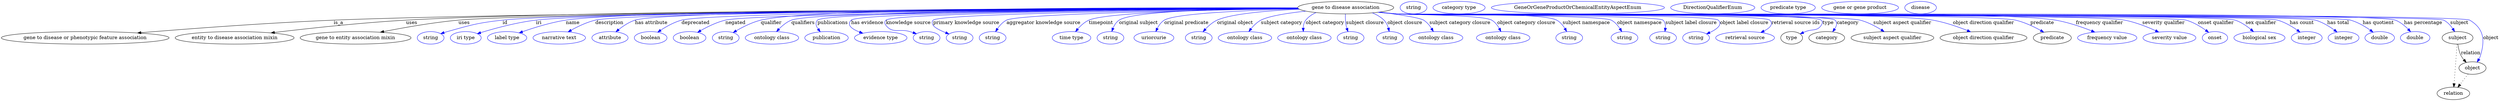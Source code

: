 digraph {
	graph [bb="0,0,7180.1,283"];
	node [label="\N"];
	"gene to disease association"	[height=0.5,
		label="gene to disease association",
		pos="3866.1,265",
		width=3.8274];
	"gene to disease or phenotypic feature association"	[height=0.5,
		pos="241.13,178",
		width=6.698];
	"gene to disease association" -> "gene to disease or phenotypic feature association"	[label=is_a,
		lp="970.13,221.5",
		pos="e,391.64,192.06 3728.8,263.4 3228.7,261.06 1506.2,251.52 956.13,229 765.5,221.19 546.75,204.8 401.93,192.91"];
	"entity to disease association mixin"	[height=0.5,
		pos="671.13,178",
		width=4.7482];
	"gene to disease association" -> "entity to disease association mixin"	[label=uses,
		lp="1180.6,221.5",
		pos="e,775.74,192.31 3728.4,263.82 3251.3,262.96 1670.9,257.92 1164.1,229 1034.2,221.58 885.62,205.47 785.85,193.53"];
	"gene to entity association mixin"	[height=0.5,
		pos="1019.1,178",
		width=4.4232];
	"gene to disease association" -> "gene to entity association mixin"	[label=uses,
		lp="1331.6,221.5",
		pos="e,1090.2,194.16 3728.8,263.35 3233.5,260.84 1555.3,250.8 1315.1,229 1241.9,222.35 1159.5,207.85 1100.2,196.16"];
	id	[color=blue,
		height=0.5,
		label=string,
		pos="1235.1,178",
		width=1.0652];
	"gene to disease association" -> id	[color=blue,
		label=id,
		lp="1449.1,221.5",
		pos="e,1264.1,189.98 3728.6,263.54 3249.3,261.74 1668.8,253.93 1442.1,229 1370.4,221.11 1352.6,215.43 1283.1,196 1280,195.13 1276.8,194.17 \
1273.6,193.15",
		style=solid];
	iri	[color=blue,
		height=0.5,
		label="iri type",
		pos="1336.1,178",
		width=1.2277];
	"gene to disease association" -> iri	[color=blue,
		label=iri,
		lp="1546.1,221.5",
		pos="e,1369.2,189.94 3728.5,263.56 3261.5,261.84 1754.8,254.36 1538.1,229 1482.2,222.46 1419.5,205.36 1379.1,192.98",
		style=solid];
	name	[color=blue,
		height=0.5,
		label="label type",
		pos="1455.1,178",
		width=1.5707];
	"gene to disease association" -> name	[color=blue,
		label=name,
		lp="1643.1,221.5",
		pos="e,1489.6,192.28 3728.3,264.04 3272.3,263.87 1830.1,260.8 1623.1,229 1580,222.38 1532.5,207.49 1499,195.68",
		style=solid];
	description	[color=blue,
		height=0.5,
		label="narrative text",
		pos="1605.1,178",
		width=2.0943];
	"gene to disease association" -> description	[color=blue,
		label=description,
		lp="1748.6,221.5",
		pos="e,1630.2,195.03 3728.6,263.41 3268.4,261.21 1806.3,252.41 1708.1,229 1683.8,223.19 1658.4,210.98 1639,200.08",
		style=solid];
	"has attribute"	[color=blue,
		height=0.5,
		label=attribute,
		pos="1750.1,178",
		width=1.4443];
	"gene to disease association" -> "has attribute"	[color=blue,
		label="has attribute",
		lp="1869.1,221.5",
		pos="e,1767.2,195.23 3728.4,263.84 3284.1,263.04 1912.6,258.19 1822.1,229 1804.9,223.44 1788.1,212.26 1775.1,201.87",
		style=solid];
	deprecated	[color=blue,
		height=0.5,
		label=boolean,
		pos="1867.1,178",
		width=1.2999];
	"gene to disease association" -> deprecated	[color=blue,
		label=deprecated,
		lp="1996.6,221.5",
		pos="e,1887.4,194.28 3728.7,263.32 3304.8,260.99 2041.3,252.11 1956.1,229 1934.6,223.16 1912.8,211 1896.1,200.13",
		style=solid];
	negated	[color=blue,
		height=0.5,
		label=boolean,
		pos="1979.1,178",
		width=1.2999];
	"gene to disease association" -> negated	[color=blue,
		label=negated,
		lp="2110.1,221.5",
		pos="e,2001.9,193.8 3729.2,262.94 3325.1,259.58 2160.7,248.28 2081.1,229 2056.1,222.95 2030.2,210.09 2010.7,198.94",
		style=solid];
	qualifier	[color=blue,
		height=0.5,
		label=string,
		pos="2082.1,178",
		width=1.0652];
	"gene to disease association" -> qualifier	[color=blue,
		label=qualifier,
		lp="2213.1,221.5",
		pos="e,2103.5,193.07 3728.1,264.58 3352.6,265.67 2331,265.21 2183.1,229 2157.9,222.81 2131.6,209.57 2112.2,198.26",
		style=solid];
	qualifiers	[color=blue,
		height=0.5,
		label="ontology class",
		pos="2215.1,178",
		width=2.1304];
	"gene to disease association" -> qualifiers	[color=blue,
		label=qualifiers,
		lp="2304.6,221.5",
		pos="e,2228.3,195.88 3728.7,263.57 3354.1,262.04 2338.3,255.47 2271.1,229 2257.4,223.59 2244.9,213.2 2235.2,203.28",
		style=solid];
	publications	[color=blue,
		height=0.5,
		label=publication,
		pos="2372.1,178",
		width=1.7332];
	"gene to disease association" -> publications	[color=blue,
		label=publications,
		lp="2390.1,221.5",
		pos="e,2354.2,195.39 3728.7,263.36 3359.2,261.31 2370.1,253.55 2346.1,229 2339.1,221.79 2341.9,212.28 2347.8,203.49",
		style=solid];
	"has evidence"	[color=blue,
		height=0.5,
		label="evidence type",
		pos="2528.1,178",
		width=2.0943];
	"gene to disease association" -> "has evidence"	[color=blue,
		label="has evidence",
		lp="2489.6,221.5",
		pos="e,2476.8,191.35 3729,263.14 3376.5,260.59 2465.4,251.81 2443.1,229 2429.3,214.79 2445.4,203.2 2467.2,194.77",
		style=solid];
	"knowledge source"	[color=blue,
		height=0.5,
		label=string,
		pos="2660.1,178",
		width=1.0652];
	"gene to disease association" -> "knowledge source"	[color=blue,
		label="knowledge source",
		lp="2607.6,221.5",
		pos="e,2630.8,189.83 3729.2,262.87 3395.1,259.79 2563.6,250.03 2543.1,229 2538.5,224.22 2539.1,219.28 2543.1,214 2562.5,188.92 2581.8,\
205.3 2612.1,196 2615.1,195.1 2618.1,194.12 2621.2,193.11",
		style=solid];
	"primary knowledge source"	[color=blue,
		height=0.5,
		label=string,
		pos="2755.1,178",
		width=1.0652];
	"gene to disease association" -> "primary knowledge source"	[color=blue,
		label="primary knowledge source",
		lp="2774.1,221.5",
		pos="e,2724.6,189.23 3729.5,262.44 3421.3,258.6 2697.2,247.62 2679.1,229 2674.5,224.22 2675.5,219.61 2679.1,214 2683.6,207 2699.3,199.25 \
2715.3,192.84",
		style=solid];
	"aggregator knowledge source"	[color=blue,
		height=0.5,
		label=string,
		pos="2850.1,178",
		width=1.0652];
	"gene to disease association" -> "aggregator knowledge source"	[color=blue,
		label="aggregator knowledge source",
		lp="2996.6,221.5",
		pos="e,2858.5,195.7 3730.1,262.11 3470.5,258.09 2926.9,247.51 2890.1,229 2879.3,223.57 2870.5,213.73 2863.9,204.21",
		style=solid];
	timepoint	[color=blue,
		height=0.5,
		label="time type",
		pos="3077.1,178",
		width=1.5346];
	"gene to disease association" -> timepoint	[color=blue,
		label=timepoint,
		lp="3162.1,221.5",
		pos="e,3088.6,195.72 3729.2,262.83 3530.6,260.33 3180.5,252.6 3127.1,229 3114.7,223.49 3103.6,213.37 3095.1,203.66",
		style=solid];
	"original subject"	[color=blue,
		height=0.5,
		label=string,
		pos="3189.1,178",
		width=1.0652];
	"gene to disease association" -> "original subject"	[color=blue,
		label="original subject",
		lp="3270.1,221.5",
		pos="e,3193,196.4 3728.3,263.9 3549.6,262.66 3255.9,256.41 3214.1,229 3205.9,223.61 3200.3,214.65 3196.5,205.79",
		style=solid];
	"original predicate"	[color=blue,
		height=0.5,
		label=uriorcurie,
		pos="3314.1,178",
		width=1.5887];
	"gene to disease association" -> "original predicate"	[color=blue,
		label="original predicate",
		lp="3407.6,221.5",
		pos="e,3319.6,195.94 3730.8,261.38 3587.2,257.58 3376.4,248.7 3344.1,229 3335.2,223.51 3328.5,214.24 3323.8,205.17",
		style=solid];
	"original object"	[color=blue,
		height=0.5,
		label=string,
		pos="3443.1,178",
		width=1.0652];
	"gene to disease association" -> "original object"	[color=blue,
		label="original object",
		lp="3547.6,221.5",
		pos="e,3455.6,195.51 3732.4,260.43 3644.1,256.36 3537.3,247.64 3496.1,229 3483.2,223.15 3471.5,212.84 3462.3,203.1",
		style=solid];
	"subject category"	[color=blue,
		height=0.5,
		label="ontology class",
		pos="3576.1,178",
		width=2.1304];
	"gene to disease association" -> "subject category"	[color=blue,
		label="subject category",
		lp="3681.6,221.5",
		pos="e,3587.3,196.24 3751.6,254.96 3699.7,249.37 3644.8,240.94 3622.1,229 3611,223.13 3601.1,213.47 3593.4,204.19",
		style=solid];
	"object category"	[color=blue,
		height=0.5,
		label="ontology class",
		pos="3747.1,178",
		width=2.1304];
	"gene to disease association" -> "object category"	[color=blue,
		label="object category",
		lp="3806.6,221.5",
		pos="e,3744,196.05 3780.4,250.76 3769.1,245.62 3758.8,238.59 3751.1,229 3746,222.68 3744.1,214.34 3743.8,206.28",
		style=solid];
	"subject closure"	[color=blue,
		height=0.5,
		label=string,
		pos="3880.1,178",
		width=1.0652];
	"gene to disease association" -> "subject closure"	[color=blue,
		label="subject closure",
		lp="3921.6,221.5",
		pos="e,3872.6,195.76 3865.1,246.73 3864.8,237.03 3865.1,224.75 3867.1,214 3867.7,211.13 3868.4,208.19 3869.3,205.3",
		style=solid];
	"object closure"	[color=blue,
		height=0.5,
		label=string,
		pos="3993.1,178",
		width=1.0652];
	"gene to disease association" -> "object closure"	[color=blue,
		label="object closure",
		lp="4036.1,221.5",
		pos="e,3991.2,196.38 3942.6,249.97 3955,244.97 3966.8,238.19 3976.1,229 3982.4,222.88 3986.3,214.4 3988.8,206.15",
		style=solid];
	"subject category closure"	[color=blue,
		height=0.5,
		label="ontology class",
		pos="4126.1,178",
		width=2.1304];
	"gene to disease association" -> "subject category closure"	[color=blue,
		label="subject category closure",
		lp="4194.6,221.5",
		pos="e,4118.3,196.15 3963.8,252.27 4019,245.03 4079,235.85 4090.1,229 4099.6,223.21 4107.3,213.92 4113.1,204.92",
		style=solid];
	"object category closure"	[color=blue,
		height=0.5,
		label="ontology class",
		pos="4319.1,178",
		width=2.1304];
	"gene to disease association" -> "object category closure"	[color=blue,
		label="object category closure",
		lp="4385.6,221.5",
		pos="e,4312.7,195.99 3962.9,252.12 3979.7,250.26 3996.9,248.47 4013.1,247 4043.4,244.25 4259.8,244.28 4286.1,229 4295.6,223.51 4302.8,\
214.11 4308.1,204.94",
		style=solid];
	"subject namespace"	[color=blue,
		height=0.5,
		label=string,
		pos="4509.1,178",
		width=1.0652];
	"gene to disease association" -> "subject namespace"	[color=blue,
		label="subject namespace",
		lp="4558.1,221.5",
		pos="e,4501.8,196.13 3961.3,251.92 3978.5,250.04 3996.4,248.3 4013.1,247 4064.1,243.06 4428.1,253.21 4473.1,229 4483.1,223.63 4491,214.12 \
4496.8,204.83",
		style=solid];
	"object namespace"	[color=blue,
		height=0.5,
		label=string,
		pos="4668.1,178",
		width=1.0652];
	"gene to disease association" -> "object namespace"	[color=blue,
		label="object namespace",
		lp="4711.1,221.5",
		pos="e,4660.4,195.7 3960.5,251.87 3978,249.97 3996.1,248.23 4013.1,247 4047.3,244.53 4599.6,244.68 4630.1,229 4640.6,223.63 4648.9,213.94 \
4655.1,204.51",
		style=solid];
	"subject label closure"	[color=blue,
		height=0.5,
		label=string,
		pos="4779.1,178",
		width=1.0652];
	"gene to disease association" -> "subject label closure"	[color=blue,
		label="subject label closure",
		lp="4860.1,221.5",
		pos="e,4784.6,196.09 3960.1,251.83 3977.7,249.92 3996,248.19 4013.1,247 4034.4,245.53 4764.3,244.23 4779.1,229 4785,223 4786.4,214.39 \
4785.9,206.01",
		style=solid];
	"object label closure"	[color=blue,
		height=0.5,
		label=string,
		pos="4874.1,178",
		width=1.0652];
	"gene to disease association" -> "object label closure"	[color=blue,
		label="object label closure",
		lp="5012.6,221.5",
		pos="e,4904.2,189.29 3960.1,251.78 3977.7,249.87 3996,248.16 4013.1,247 4038.8,245.27 4920.1,247.35 4938.1,229 4951.2,215.64 4933.6,202.7 \
4913.5,193.33",
		style=solid];
	"retrieval source ids"	[color=blue,
		height=0.5,
		label="retrieval source",
		pos="5015.1,178",
		width=2.347];
	"gene to disease association" -> "retrieval source ids"	[color=blue,
		label="retrieval source ids",
		lp="5160.6,221.5",
		pos="e,5060.3,193.47 3959.7,251.78 3977.4,249.87 3995.8,248.14 4013.1,247 4042.9,245.04 5065.2,250.25 5086.1,229 5097.7,217.19 5086.3,\
206.31 5069.5,197.74",
		style=solid];
	type	[height=0.5,
		pos="5149.1,178",
		width=0.86659];
	"gene to disease association" -> type	[color=blue,
		label=type,
		lp="5254.1,221.5",
		pos="e,5173.8,189.27 3959.7,251.75 3977.4,249.84 3995.8,248.13 4013.1,247 4047,244.8 5210.3,253.16 5234.1,229 5238.8,224.25 5237.8,219.54 \
5234.1,214 5222.4,196.46 5209.7,204.05 5190.1,196 5187.9,195.08 5185.6,194.14 5183.3,193.18",
		style=solid];
	category	[height=0.5,
		pos="5250.1,178",
		width=1.4263];
	"gene to disease association" -> category	[color=blue,
		label=category,
		lp="5310.6,221.5",
		pos="e,5266.7,195.04 3959.7,251.75 3977.4,249.83 3995.8,248.12 4013.1,247 4048.1,244.73 5249.5,253.95 5274.1,229 5281.2,221.83 5278.5,\
212.17 5272.8,203.26",
		style=solid];
	"subject aspect qualifier"	[height=0.5,
		pos="5438.1,178",
		width=3.3039];
	"gene to disease association" -> "subject aspect qualifier"	[color=blue,
		label="subject aspect qualifier",
		lp="5467.6,221.5",
		pos="e,5414.9,195.78 3959.7,251.74 3977.4,249.82 3995.8,248.11 4013.1,247 4087,242.24 5274.5,247.73 5346.1,229 5367.5,223.4 5389.4,211.82 \
5406.4,201.21",
		style=solid];
	"object direction qualifier"	[height=0.5,
		pos="5700.1,178",
		width=3.4664];
	"gene to disease association" -> "object direction qualifier"	[color=blue,
		label="object direction qualifier",
		lp="5700.1,221.5",
		pos="e,5663.4,195.32 3959.7,251.71 3977.4,249.8 3995.8,248.1 4013.1,247 4184.1,236.14 5386.3,258.3 5555.1,229 5589.2,223.09 5625.9,210.34 \
5653.9,199.19",
		style=solid];
	predicate	[height=0.5,
		pos="5897.1,178",
		width=1.5165];
	"gene to disease association" -> predicate	[color=blue,
		label=predicate,
		lp="5869.1,221.5",
		pos="e,5872.8,194.35 3959.3,251.73 3977.1,249.81 3995.7,248.09 4013.1,247 4111.8,240.81 5695.8,251.27 5792.1,229 5817.5,223.12 5844.1,\
210.44 5864.1,199.32",
		style=solid];
	"frequency qualifier"	[color=blue,
		height=0.5,
		label="frequency value",
		pos="6055.1,178",
		width=2.3651];
	"gene to disease association" -> "frequency qualifier"	[color=blue,
		label="frequency qualifier",
		lp="6034.1,221.5",
		pos="e,6019.8,194.49 3959.3,251.72 3977.1,249.8 3995.7,248.09 4013.1,247 4223.2,233.89 5699.6,264.12 5907.1,229 5942.8,222.96 5981.5,\
209.64 6010.4,198.26",
		style=solid];
	"severity qualifier"	[color=blue,
		height=0.5,
		label="severity value",
		pos="6234.1,178",
		width=2.1123];
	"gene to disease association" -> "severity qualifier"	[color=blue,
		label="severity qualifier",
		lp="6218.1,221.5",
		pos="e,6203.5,194.62 3959.3,251.71 3977.1,249.79 3995.7,248.08 4013.1,247 4129.2,239.81 5992,251.02 6106.1,229 6136.7,223.1 6169.4,210.2 \
6194.1,198.98",
		style=solid];
	"onset qualifier"	[color=blue,
		height=0.5,
		label=onset,
		pos="6364.1,178",
		width=1.011];
	"gene to disease association" -> "onset qualifier"	[color=blue,
		label="onset qualifier",
		lp="6368.6,221.5",
		pos="e,6346.5,193.85 3959.3,251.7 3977.1,249.78 3995.7,248.07 4013.1,247 4076.1,243.12 6222.5,246.46 6283.1,229 6303.2,223.23 6323.1,\
210.99 6338.2,200.07",
		style=solid];
	"sex qualifier"	[color=blue,
		height=0.5,
		label="biological sex",
		pos="6492.1,178",
		width=2.0401];
	"gene to disease association" -> "sex qualifier"	[color=blue,
		label="sex qualifier",
		lp="6497.1,221.5",
		pos="e,6475.7,195.76 3959.3,251.69 3977.1,249.77 3995.7,248.07 4013.1,247 4080,242.9 6360.6,250.12 6424.1,229 6440.3,223.63 6455.8,212.84 \
6467.9,202.65",
		style=solid];
	"has count"	[color=blue,
		height=0.5,
		label=integer,
		pos="6628.1,178",
		width=1.2277];
	"gene to disease association" -> "has count"	[color=blue,
		label="has count",
		lp="6614.1,221.5",
		pos="e,6609.4,194.34 3959.3,251.69 3977.1,249.77 3995.7,248.07 4013.1,247 4083.3,242.7 6477.4,248.08 6545.1,229 6565.3,223.32 6585.5,\
211.33 6600.9,200.51",
		style=solid];
	"has total"	[color=blue,
		height=0.5,
		label=integer,
		pos="6734.1,178",
		width=1.2277];
	"gene to disease association" -> "has total"	[color=blue,
		label="has total",
		lp="6718.6,221.5",
		pos="e,6715.6,194.58 3959.3,251.68 3977.1,249.76 3995.7,248.06 4013.1,247 4086.3,242.53 6582.6,249.26 6653.1,229 6672.8,223.35 6692.4,\
211.48 6707.3,200.73",
		style=solid];
	"has quotient"	[color=blue,
		height=0.5,
		label=double,
		pos="6838.1,178",
		width=1.1735];
	"gene to disease association" -> "has quotient"	[color=blue,
		label="has quotient",
		lp="6834.1,221.5",
		pos="e,6819.1,194.35 3959.3,251.68 3977.1,249.76 3995.7,248.06 4013.1,247 4089.1,242.37 6680.8,249.44 6754.1,229 6774.7,223.27 6795.3,\
211.11 6811,200.22",
		style=solid];
	"has percentage"	[color=blue,
		height=0.5,
		label=double,
		pos="6940.1,178",
		width=1.1735];
	"gene to disease association" -> "has percentage"	[color=blue,
		label="has percentage",
		lp="6963.1,221.5",
		pos="e,6927.1,195.47 3959.3,251.68 3977.1,249.76 3995.7,248.06 4013.1,247 4092.7,242.16 6808.6,257.32 6883.1,229 6897.2,223.63 6910.2,\
213.03 6920.1,202.97",
		style=solid];
	subject	[height=0.5,
		pos="7062.1,178",
		width=1.2277];
	"gene to disease association" -> subject	[color=blue,
		label=subject,
		lp="7067.1,221.5",
		pos="e,7053.8,195.82 3959.3,251.67 3977.1,249.75 3995.7,248.06 4013.1,247 4054.8,244.47 6984.5,247.22 7022.1,229 7033,223.73 7041.9,213.92 \
7048.4,204.38",
		style=solid];
	object	[height=0.5,
		pos="7105.1,91",
		width=1.0832];
	"gene to disease association" -> object	[color=blue,
		label=object,
		lp="7158.1,178",
		pos="e,7118.5,108.09 3959.3,251.67 3977.1,249.75 3995.7,248.06 4013.1,247 4055.9,244.41 7060.4,250.97 7097.1,229 7137.8,204.7 7141.7,\
172.39 7128.1,127 7127.1,123.55 7125.6,120.13 7123.9,116.85",
		style=solid];
	association_type	[color=blue,
		height=0.5,
		label=string,
		pos="4060.1,265",
		width=1.0652];
	association_category	[color=blue,
		height=0.5,
		label="category type",
		pos="4191.1,265",
		width=2.0762];
	"gene to disease or phenotypic feature association_subject aspect qualifier"	[color=blue,
		height=0.5,
		label=GeneOrGeneProductOrChemicalEntityAspectEnum,
		pos="4533.1,265",
		width=6.9147];
	"gene to disease or phenotypic feature association_object direction qualifier"	[color=blue,
		height=0.5,
		label=DirectionQualifierEnum,
		pos="4921.1,265",
		width=3.358];
	"gene to disease or phenotypic feature association_predicate"	[color=blue,
		height=0.5,
		label="predicate type",
		pos="5138.1,265",
		width=2.1665];
	subject -> object	[label=relation,
		lp="7100.1,134.5",
		pos="e,7087.2,107.23 7063.2,159.55 7064.4,149.57 7066.9,137.07 7072.1,127 7074.4,122.68 7077.3,118.52 7080.5,114.66"];
	relation	[height=0.5,
		pos="7050.1,18",
		width=1.2999];
	subject -> relation	[pos="e,7051.4,36.188 7060.8,159.79 7058.7,132.48 7054.7,78.994 7052.2,46.38",
		style=dotted];
	"gene to disease association_subject"	[color=blue,
		height=0.5,
		label="gene or gene product",
		pos="5344.1,265",
		width=3.0692];
	object -> relation	[pos="e,7062.9,35.54 7092.6,73.889 7085.7,64.939 7076.9,53.617 7069.2,43.584",
		style=dotted];
	"gene to disease association_object"	[color=blue,
		height=0.5,
		label=disease,
		pos="5518.1,265",
		width=1.2638];
}
